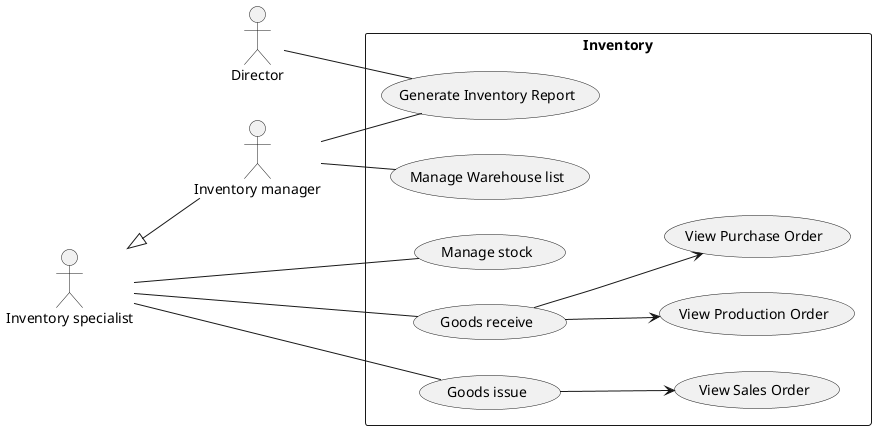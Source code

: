 @startuml Inventory
left to right direction

:Director: as d

:Inventory manager: as im
:Inventory specialist: as is
is <|-- im

rectangle Inventory {
    is -- (Manage stock)

    is -- (Goods receive)
    (Goods receive) --> (View Purchase Order)
    (Goods receive) --> (View Production Order)

    is -- (Goods issue)
    (Goods issue) --> (View Sales Order)

    im -- (Manage Warehouse list)
    im -- (Generate Inventory Report)
    d -- (Generate Inventory Report)
}
@enduml